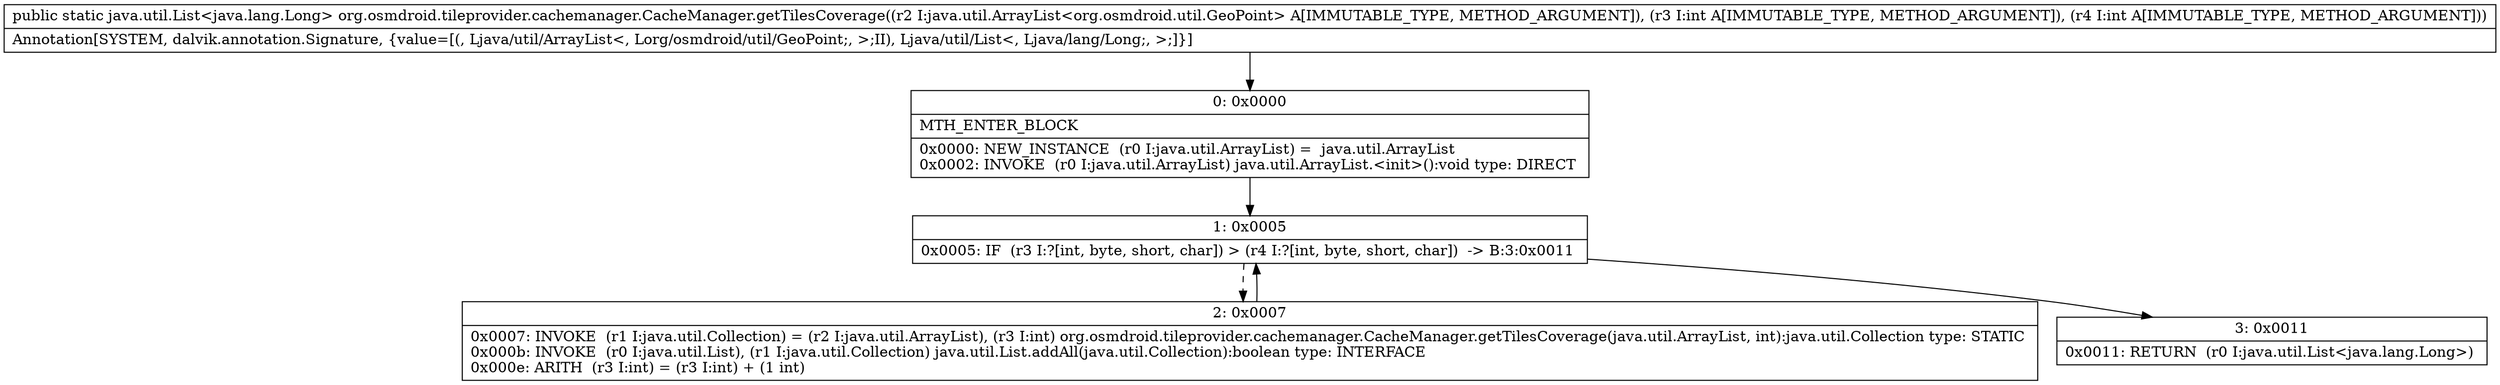 digraph "CFG fororg.osmdroid.tileprovider.cachemanager.CacheManager.getTilesCoverage(Ljava\/util\/ArrayList;II)Ljava\/util\/List;" {
Node_0 [shape=record,label="{0\:\ 0x0000|MTH_ENTER_BLOCK\l|0x0000: NEW_INSTANCE  (r0 I:java.util.ArrayList) =  java.util.ArrayList \l0x0002: INVOKE  (r0 I:java.util.ArrayList) java.util.ArrayList.\<init\>():void type: DIRECT \l}"];
Node_1 [shape=record,label="{1\:\ 0x0005|0x0005: IF  (r3 I:?[int, byte, short, char]) \> (r4 I:?[int, byte, short, char])  \-\> B:3:0x0011 \l}"];
Node_2 [shape=record,label="{2\:\ 0x0007|0x0007: INVOKE  (r1 I:java.util.Collection) = (r2 I:java.util.ArrayList), (r3 I:int) org.osmdroid.tileprovider.cachemanager.CacheManager.getTilesCoverage(java.util.ArrayList, int):java.util.Collection type: STATIC \l0x000b: INVOKE  (r0 I:java.util.List), (r1 I:java.util.Collection) java.util.List.addAll(java.util.Collection):boolean type: INTERFACE \l0x000e: ARITH  (r3 I:int) = (r3 I:int) + (1 int) \l}"];
Node_3 [shape=record,label="{3\:\ 0x0011|0x0011: RETURN  (r0 I:java.util.List\<java.lang.Long\>) \l}"];
MethodNode[shape=record,label="{public static java.util.List\<java.lang.Long\> org.osmdroid.tileprovider.cachemanager.CacheManager.getTilesCoverage((r2 I:java.util.ArrayList\<org.osmdroid.util.GeoPoint\> A[IMMUTABLE_TYPE, METHOD_ARGUMENT]), (r3 I:int A[IMMUTABLE_TYPE, METHOD_ARGUMENT]), (r4 I:int A[IMMUTABLE_TYPE, METHOD_ARGUMENT]))  | Annotation[SYSTEM, dalvik.annotation.Signature, \{value=[(, Ljava\/util\/ArrayList\<, Lorg\/osmdroid\/util\/GeoPoint;, \>;II), Ljava\/util\/List\<, Ljava\/lang\/Long;, \>;]\}]\l}"];
MethodNode -> Node_0;
Node_0 -> Node_1;
Node_1 -> Node_2[style=dashed];
Node_1 -> Node_3;
Node_2 -> Node_1;
}

